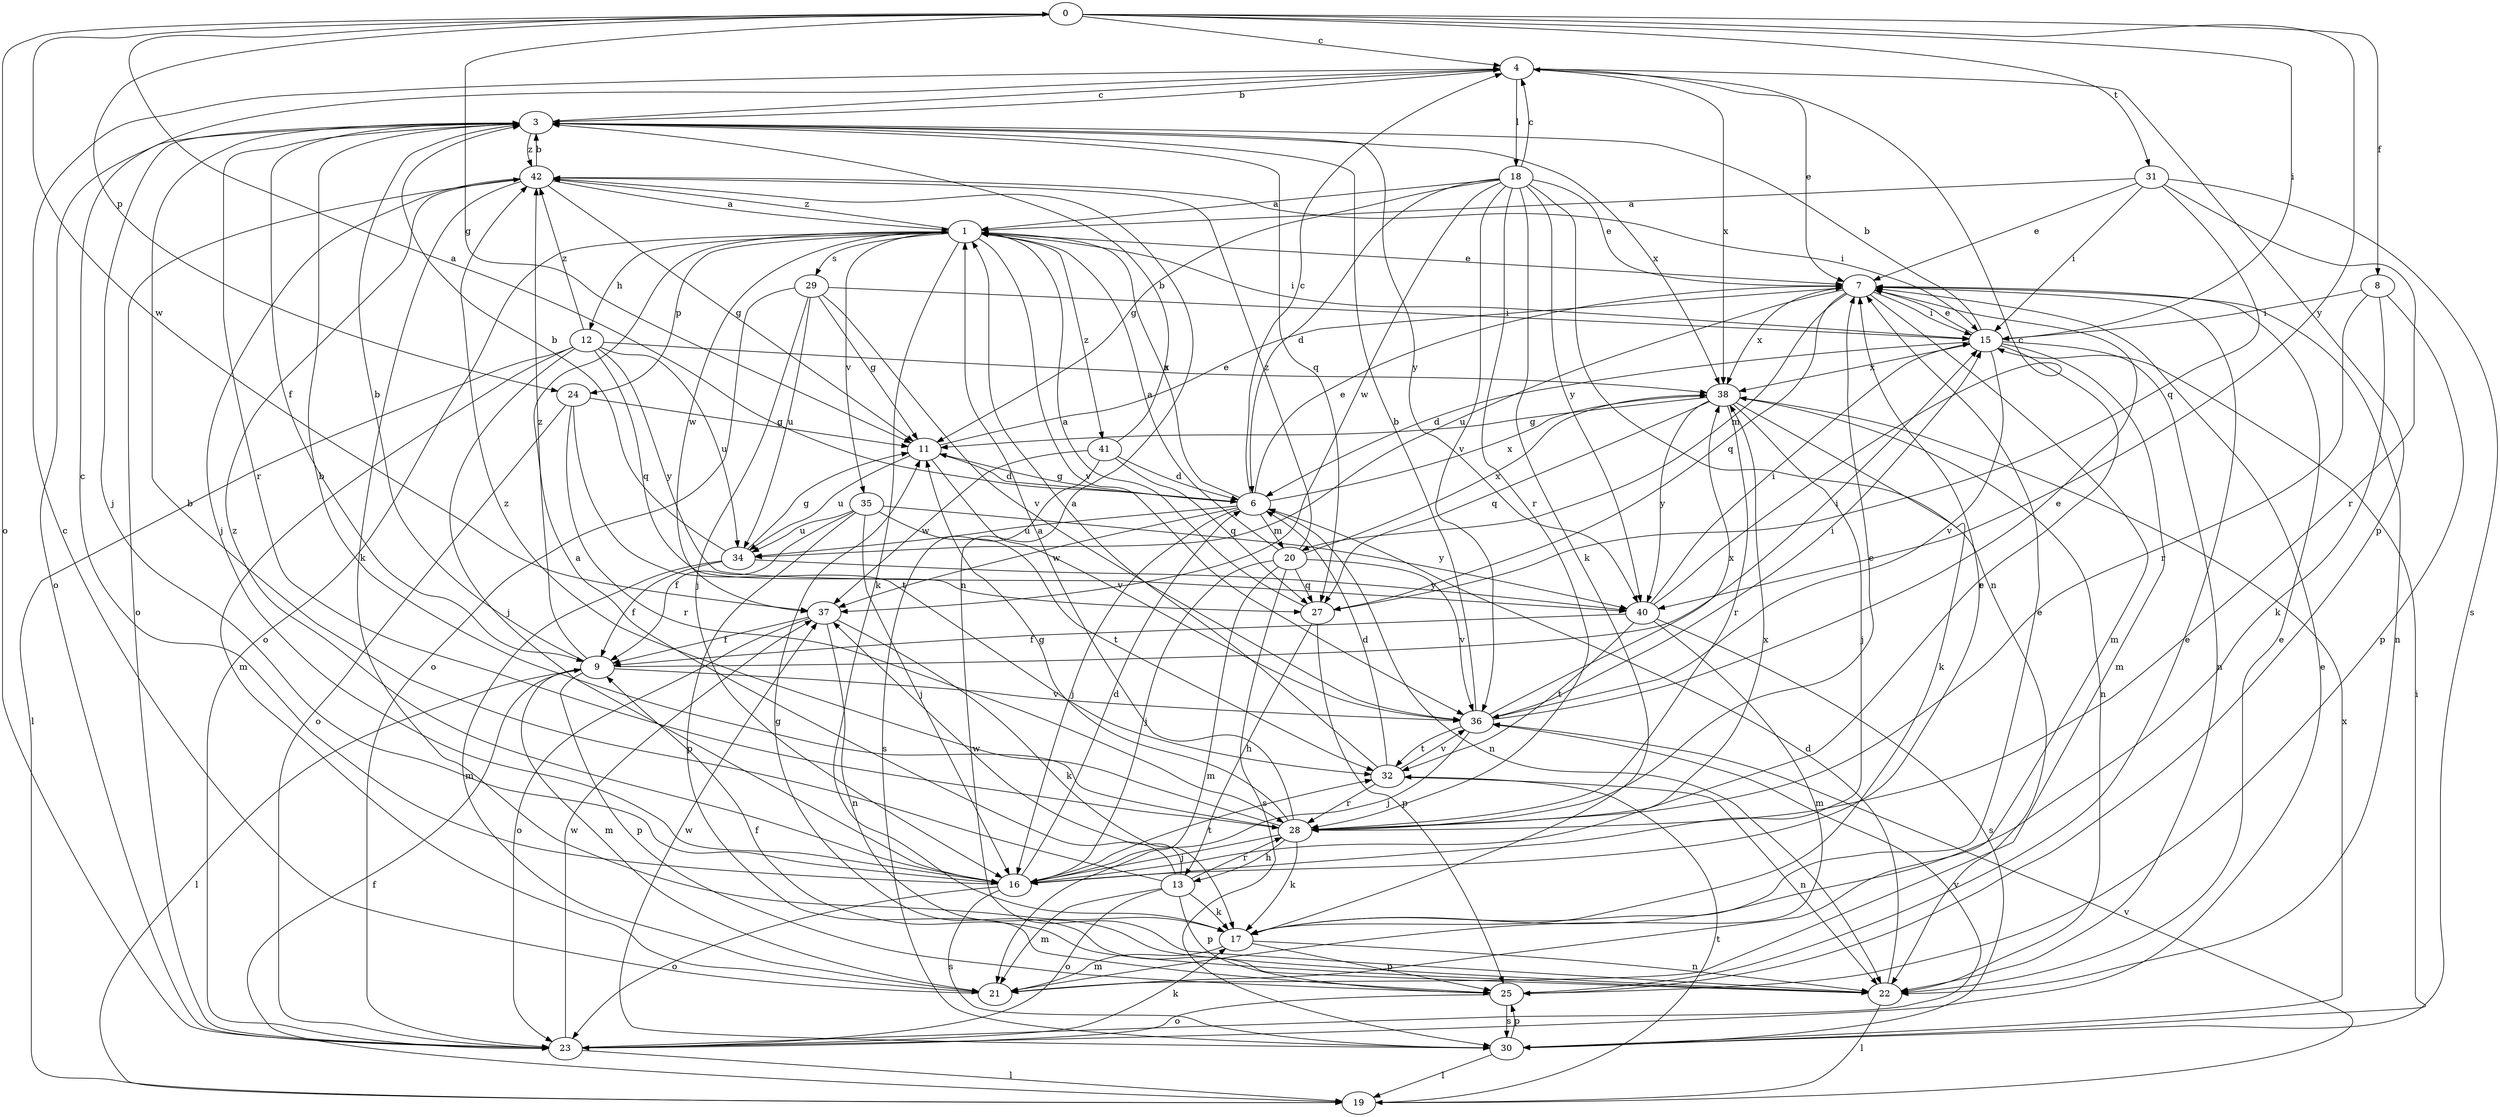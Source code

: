 strict digraph  {
0;
1;
3;
4;
6;
7;
8;
9;
11;
12;
13;
15;
16;
17;
18;
19;
20;
21;
22;
23;
24;
25;
27;
28;
29;
30;
31;
32;
34;
35;
36;
37;
38;
40;
41;
42;
0 -> 4  [label=c];
0 -> 8  [label=f];
0 -> 11  [label=g];
0 -> 15  [label=i];
0 -> 23  [label=o];
0 -> 24  [label=p];
0 -> 31  [label=t];
0 -> 37  [label=w];
0 -> 40  [label=y];
1 -> 7  [label=e];
1 -> 12  [label=h];
1 -> 15  [label=i];
1 -> 17  [label=k];
1 -> 23  [label=o];
1 -> 24  [label=p];
1 -> 29  [label=s];
1 -> 35  [label=v];
1 -> 36  [label=v];
1 -> 37  [label=w];
1 -> 41  [label=z];
1 -> 42  [label=z];
3 -> 4  [label=c];
3 -> 9  [label=f];
3 -> 16  [label=j];
3 -> 23  [label=o];
3 -> 27  [label=q];
3 -> 28  [label=r];
3 -> 38  [label=x];
3 -> 40  [label=y];
3 -> 42  [label=z];
4 -> 3  [label=b];
4 -> 7  [label=e];
4 -> 18  [label=l];
4 -> 25  [label=p];
4 -> 38  [label=x];
6 -> 0  [label=a];
6 -> 1  [label=a];
6 -> 4  [label=c];
6 -> 7  [label=e];
6 -> 11  [label=g];
6 -> 16  [label=j];
6 -> 20  [label=m];
6 -> 22  [label=n];
6 -> 34  [label=u];
6 -> 37  [label=w];
6 -> 38  [label=x];
7 -> 15  [label=i];
7 -> 20  [label=m];
7 -> 21  [label=m];
7 -> 22  [label=n];
7 -> 27  [label=q];
7 -> 34  [label=u];
7 -> 38  [label=x];
8 -> 15  [label=i];
8 -> 17  [label=k];
8 -> 25  [label=p];
8 -> 28  [label=r];
9 -> 3  [label=b];
9 -> 15  [label=i];
9 -> 19  [label=l];
9 -> 21  [label=m];
9 -> 25  [label=p];
9 -> 36  [label=v];
9 -> 42  [label=z];
11 -> 6  [label=d];
11 -> 7  [label=e];
11 -> 34  [label=u];
11 -> 36  [label=v];
12 -> 16  [label=j];
12 -> 19  [label=l];
12 -> 21  [label=m];
12 -> 27  [label=q];
12 -> 34  [label=u];
12 -> 38  [label=x];
12 -> 40  [label=y];
12 -> 42  [label=z];
13 -> 1  [label=a];
13 -> 3  [label=b];
13 -> 17  [label=k];
13 -> 21  [label=m];
13 -> 23  [label=o];
13 -> 25  [label=p];
13 -> 28  [label=r];
13 -> 37  [label=w];
15 -> 3  [label=b];
15 -> 6  [label=d];
15 -> 7  [label=e];
15 -> 21  [label=m];
15 -> 22  [label=n];
15 -> 28  [label=r];
15 -> 36  [label=v];
15 -> 38  [label=x];
16 -> 4  [label=c];
16 -> 6  [label=d];
16 -> 7  [label=e];
16 -> 23  [label=o];
16 -> 30  [label=s];
16 -> 32  [label=t];
16 -> 38  [label=x];
16 -> 42  [label=z];
17 -> 7  [label=e];
17 -> 21  [label=m];
17 -> 22  [label=n];
17 -> 25  [label=p];
18 -> 1  [label=a];
18 -> 4  [label=c];
18 -> 6  [label=d];
18 -> 7  [label=e];
18 -> 11  [label=g];
18 -> 17  [label=k];
18 -> 22  [label=n];
18 -> 28  [label=r];
18 -> 36  [label=v];
18 -> 37  [label=w];
18 -> 40  [label=y];
19 -> 9  [label=f];
19 -> 32  [label=t];
19 -> 36  [label=v];
20 -> 1  [label=a];
20 -> 16  [label=j];
20 -> 21  [label=m];
20 -> 27  [label=q];
20 -> 30  [label=s];
20 -> 36  [label=v];
20 -> 38  [label=x];
20 -> 42  [label=z];
21 -> 4  [label=c];
22 -> 6  [label=d];
22 -> 7  [label=e];
22 -> 9  [label=f];
22 -> 11  [label=g];
22 -> 19  [label=l];
23 -> 7  [label=e];
23 -> 17  [label=k];
23 -> 19  [label=l];
23 -> 36  [label=v];
23 -> 37  [label=w];
24 -> 11  [label=g];
24 -> 23  [label=o];
24 -> 28  [label=r];
24 -> 32  [label=t];
25 -> 7  [label=e];
25 -> 23  [label=o];
25 -> 30  [label=s];
27 -> 1  [label=a];
27 -> 13  [label=h];
27 -> 25  [label=p];
28 -> 1  [label=a];
28 -> 3  [label=b];
28 -> 7  [label=e];
28 -> 11  [label=g];
28 -> 13  [label=h];
28 -> 16  [label=j];
28 -> 17  [label=k];
28 -> 42  [label=z];
29 -> 11  [label=g];
29 -> 15  [label=i];
29 -> 16  [label=j];
29 -> 23  [label=o];
29 -> 34  [label=u];
29 -> 36  [label=v];
30 -> 15  [label=i];
30 -> 19  [label=l];
30 -> 25  [label=p];
30 -> 37  [label=w];
30 -> 38  [label=x];
31 -> 1  [label=a];
31 -> 7  [label=e];
31 -> 15  [label=i];
31 -> 27  [label=q];
31 -> 28  [label=r];
31 -> 30  [label=s];
32 -> 1  [label=a];
32 -> 6  [label=d];
32 -> 22  [label=n];
32 -> 28  [label=r];
32 -> 36  [label=v];
34 -> 3  [label=b];
34 -> 9  [label=f];
34 -> 11  [label=g];
34 -> 21  [label=m];
34 -> 40  [label=y];
35 -> 9  [label=f];
35 -> 16  [label=j];
35 -> 25  [label=p];
35 -> 32  [label=t];
35 -> 34  [label=u];
35 -> 40  [label=y];
36 -> 3  [label=b];
36 -> 7  [label=e];
36 -> 15  [label=i];
36 -> 16  [label=j];
36 -> 32  [label=t];
36 -> 38  [label=x];
37 -> 9  [label=f];
37 -> 17  [label=k];
37 -> 22  [label=n];
37 -> 23  [label=o];
38 -> 11  [label=g];
38 -> 16  [label=j];
38 -> 17  [label=k];
38 -> 22  [label=n];
38 -> 27  [label=q];
38 -> 28  [label=r];
38 -> 40  [label=y];
40 -> 4  [label=c];
40 -> 9  [label=f];
40 -> 15  [label=i];
40 -> 21  [label=m];
40 -> 30  [label=s];
40 -> 32  [label=t];
41 -> 3  [label=b];
41 -> 6  [label=d];
41 -> 27  [label=q];
41 -> 30  [label=s];
41 -> 37  [label=w];
42 -> 1  [label=a];
42 -> 3  [label=b];
42 -> 11  [label=g];
42 -> 15  [label=i];
42 -> 16  [label=j];
42 -> 17  [label=k];
42 -> 22  [label=n];
42 -> 23  [label=o];
}
